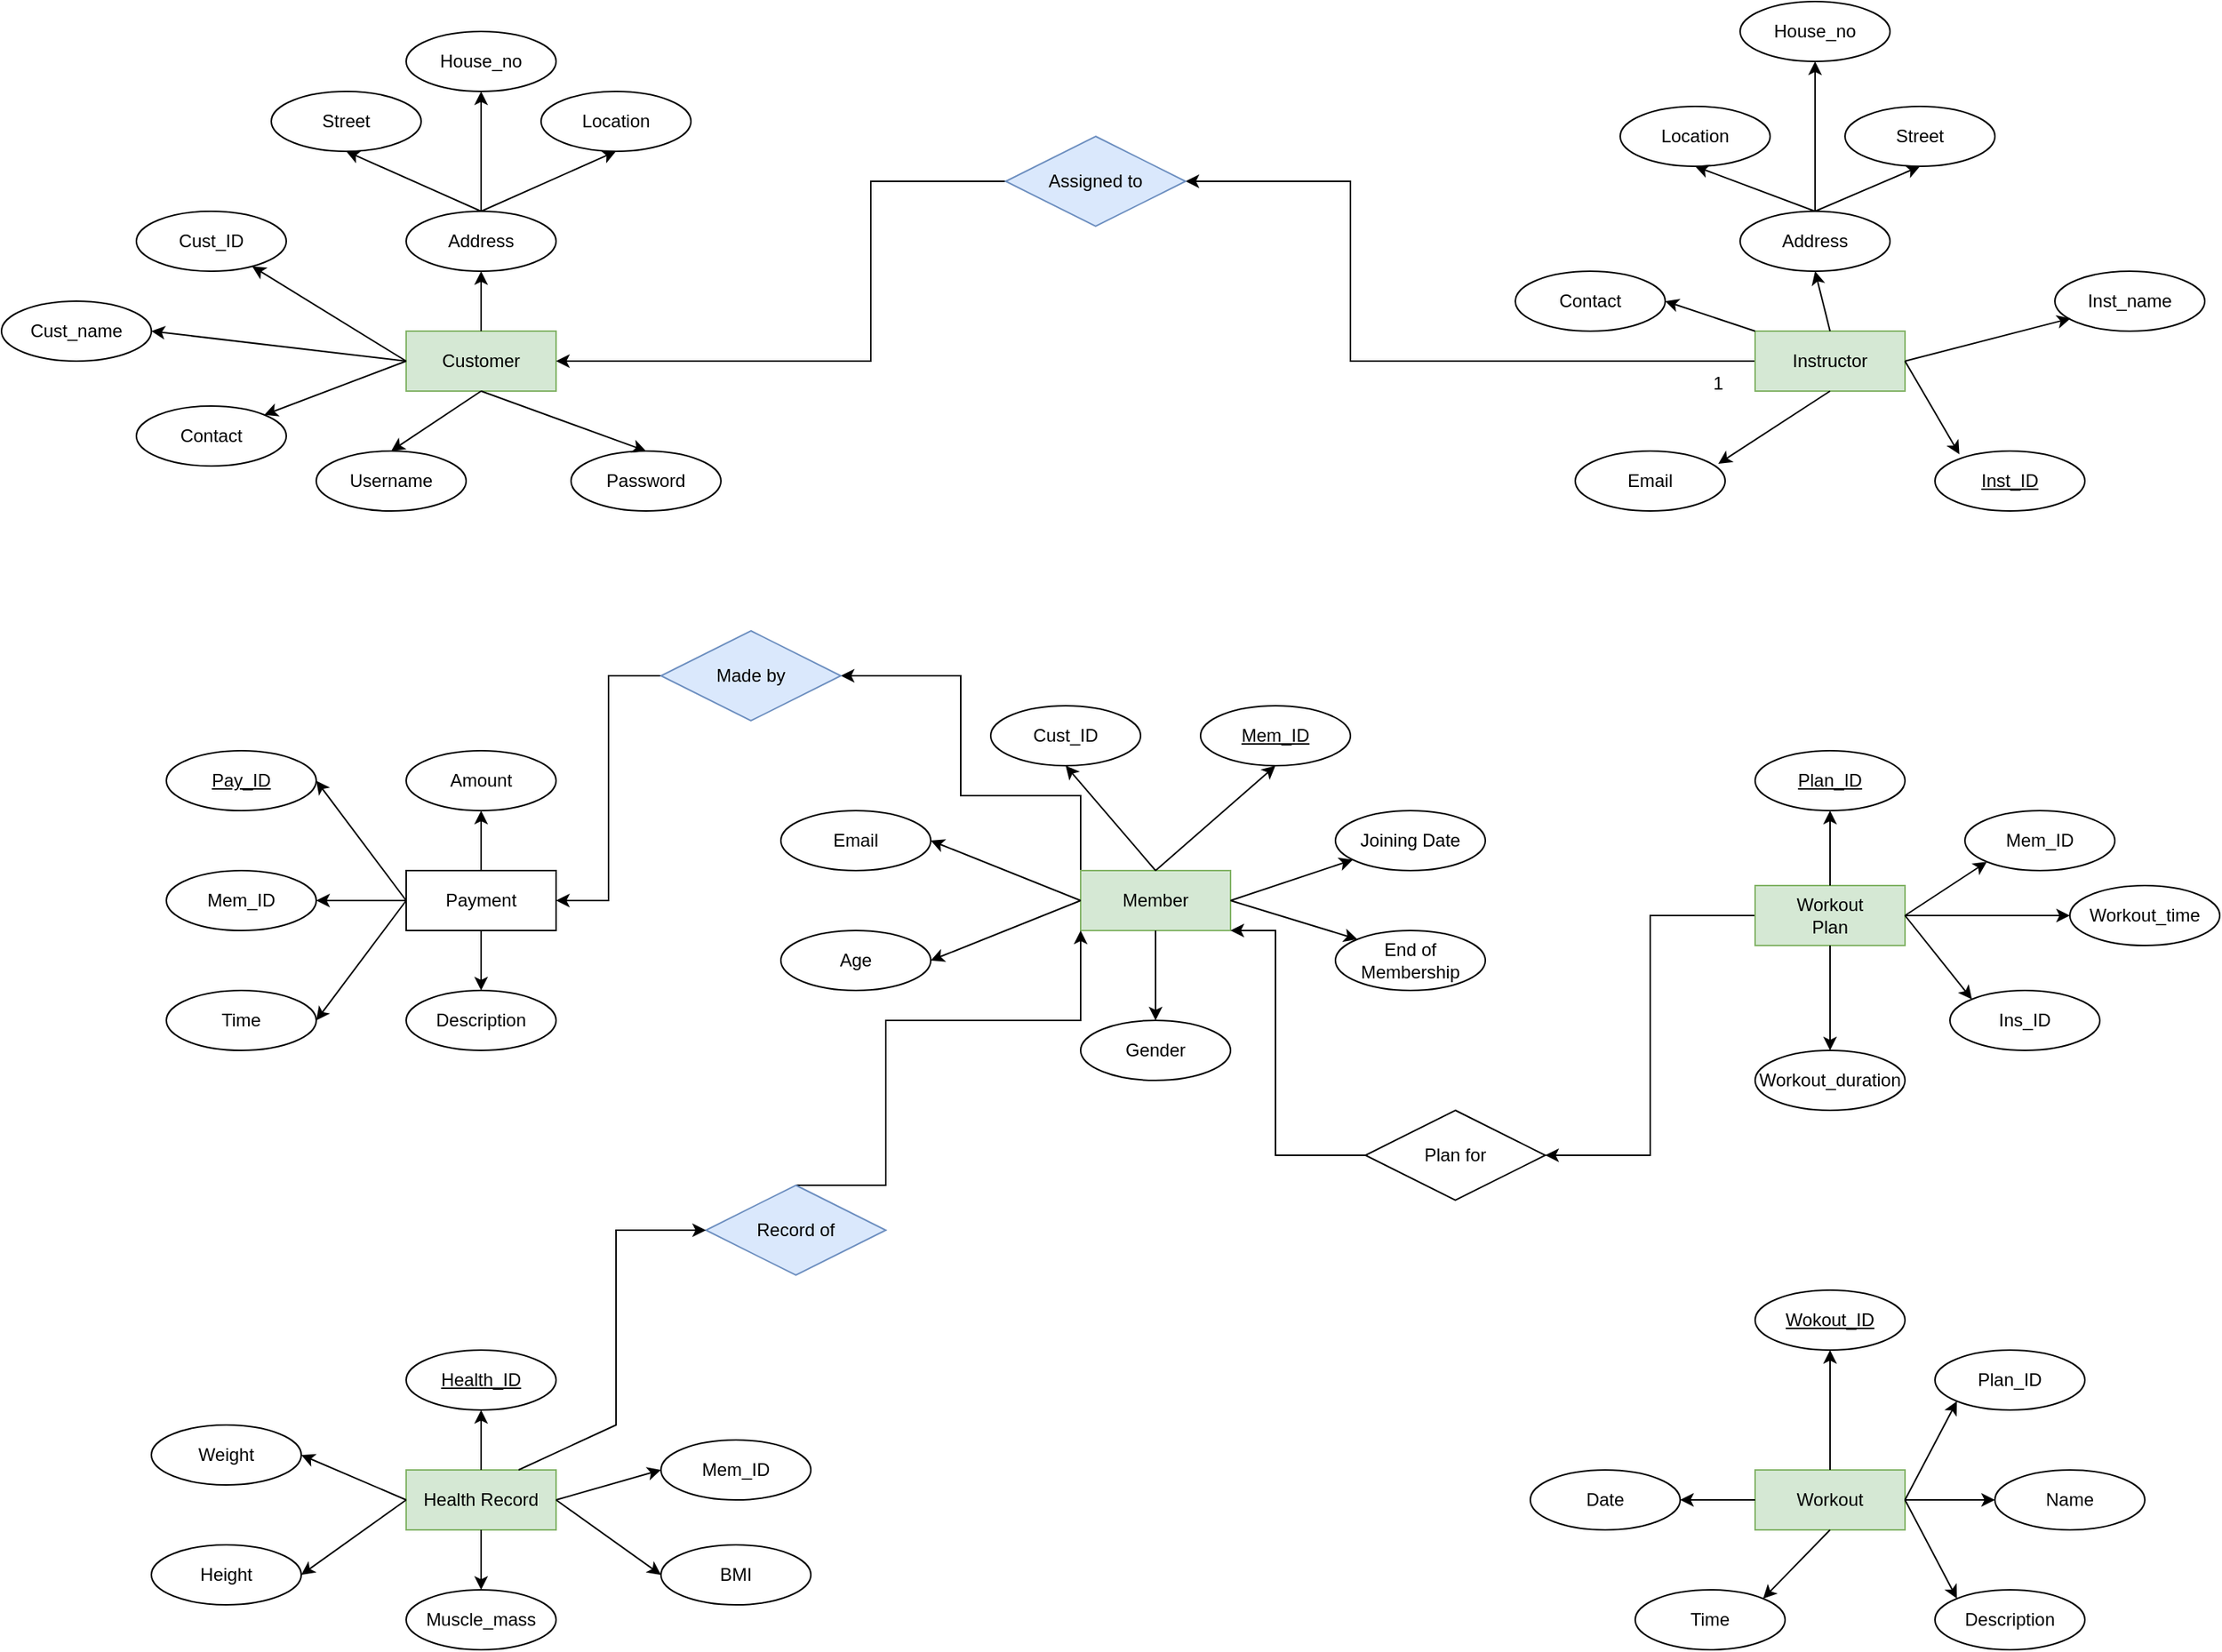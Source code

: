 <mxfile version="21.2.1" type="github">
  <diagram name="Page-1" id="tTelNtG5nTAstVyEt5DH">
    <mxGraphModel dx="2359" dy="882" grid="1" gridSize="10" guides="1" tooltips="1" connect="1" arrows="1" fold="1" page="1" pageScale="1" pageWidth="850" pageHeight="1100" math="0" shadow="0">
      <root>
        <mxCell id="0" />
        <mxCell id="1" parent="0" />
        <mxCell id="TixPq02yjRBzD6OdScwW-91" style="edgeStyle=orthogonalEdgeStyle;rounded=0;orthogonalLoop=1;jettySize=auto;html=1;exitX=0;exitY=0.5;exitDx=0;exitDy=0;entryX=1;entryY=0.5;entryDx=0;entryDy=0;" edge="1" parent="1" source="TixPq02yjRBzD6OdScwW-1" target="TixPq02yjRBzD6OdScwW-86">
          <mxGeometry relative="1" as="geometry">
            <Array as="points">
              <mxPoint x="390" y="550" />
              <mxPoint x="310" y="550" />
              <mxPoint x="310" y="470" />
            </Array>
          </mxGeometry>
        </mxCell>
        <mxCell id="TixPq02yjRBzD6OdScwW-1" value="Member" style="whiteSpace=wrap;html=1;align=center;fillColor=#d5e8d4;strokeColor=#82b366;" vertex="1" parent="1">
          <mxGeometry x="390" y="600" width="100" height="40" as="geometry" />
        </mxCell>
        <mxCell id="TixPq02yjRBzD6OdScwW-2" value="Customer" style="whiteSpace=wrap;html=1;align=center;fillColor=#d5e8d4;strokeColor=#82b366;" vertex="1" parent="1">
          <mxGeometry x="-60" y="240" width="100" height="40" as="geometry" />
        </mxCell>
        <mxCell id="TixPq02yjRBzD6OdScwW-89" style="edgeStyle=orthogonalEdgeStyle;rounded=0;orthogonalLoop=1;jettySize=auto;html=1;exitX=0;exitY=0.5;exitDx=0;exitDy=0;entryX=1;entryY=0.5;entryDx=0;entryDy=0;" edge="1" parent="1" source="TixPq02yjRBzD6OdScwW-3" target="TixPq02yjRBzD6OdScwW-87">
          <mxGeometry relative="1" as="geometry">
            <Array as="points">
              <mxPoint x="570" y="260" />
              <mxPoint x="570" y="140" />
            </Array>
          </mxGeometry>
        </mxCell>
        <mxCell id="TixPq02yjRBzD6OdScwW-3" value="Instructor" style="whiteSpace=wrap;html=1;align=center;fillColor=#d5e8d4;strokeColor=#82b366;" vertex="1" parent="1">
          <mxGeometry x="840" y="240" width="100" height="40" as="geometry" />
        </mxCell>
        <mxCell id="TixPq02yjRBzD6OdScwW-156" style="edgeStyle=orthogonalEdgeStyle;rounded=0;orthogonalLoop=1;jettySize=auto;html=1;exitX=0;exitY=0.5;exitDx=0;exitDy=0;entryX=1;entryY=0.5;entryDx=0;entryDy=0;" edge="1" parent="1" source="TixPq02yjRBzD6OdScwW-4" target="TixPq02yjRBzD6OdScwW-155">
          <mxGeometry relative="1" as="geometry" />
        </mxCell>
        <mxCell id="TixPq02yjRBzD6OdScwW-4" value="Workout&lt;br&gt;Plan" style="whiteSpace=wrap;html=1;align=center;fillColor=#d5e8d4;strokeColor=#82b366;" vertex="1" parent="1">
          <mxGeometry x="840" y="610" width="100" height="40" as="geometry" />
        </mxCell>
        <mxCell id="TixPq02yjRBzD6OdScwW-5" value="Workout" style="whiteSpace=wrap;html=1;align=center;fillColor=#d5e8d4;strokeColor=#82b366;" vertex="1" parent="1">
          <mxGeometry x="840" y="1000" width="100" height="40" as="geometry" />
        </mxCell>
        <mxCell id="TixPq02yjRBzD6OdScwW-6" value="Payment" style="whiteSpace=wrap;html=1;align=center;" vertex="1" parent="1">
          <mxGeometry x="-60" y="600" width="100" height="40" as="geometry" />
        </mxCell>
        <mxCell id="TixPq02yjRBzD6OdScwW-10" value="Health Record" style="whiteSpace=wrap;html=1;align=center;fillColor=#d5e8d4;strokeColor=#82b366;" vertex="1" parent="1">
          <mxGeometry x="-60" y="1000" width="100" height="40" as="geometry" />
        </mxCell>
        <mxCell id="TixPq02yjRBzD6OdScwW-13" value="Cust_ID" style="ellipse;whiteSpace=wrap;html=1;align=center;" vertex="1" parent="1">
          <mxGeometry x="-240" y="160" width="100" height="40" as="geometry" />
        </mxCell>
        <mxCell id="TixPq02yjRBzD6OdScwW-32" value="House_no" style="ellipse;whiteSpace=wrap;html=1;align=center;" vertex="1" parent="1">
          <mxGeometry x="-60" y="40" width="100" height="40" as="geometry" />
        </mxCell>
        <mxCell id="TixPq02yjRBzD6OdScwW-33" value="Street" style="ellipse;whiteSpace=wrap;html=1;align=center;" vertex="1" parent="1">
          <mxGeometry x="-150" y="80" width="100" height="40" as="geometry" />
        </mxCell>
        <mxCell id="TixPq02yjRBzD6OdScwW-34" value="Location" style="ellipse;whiteSpace=wrap;html=1;align=center;" vertex="1" parent="1">
          <mxGeometry x="30" y="80" width="100" height="40" as="geometry" />
        </mxCell>
        <mxCell id="TixPq02yjRBzD6OdScwW-35" value="Address" style="ellipse;whiteSpace=wrap;html=1;align=center;" vertex="1" parent="1">
          <mxGeometry x="-60" y="160" width="100" height="40" as="geometry" />
        </mxCell>
        <mxCell id="TixPq02yjRBzD6OdScwW-36" value="Cust_name" style="ellipse;whiteSpace=wrap;html=1;align=center;" vertex="1" parent="1">
          <mxGeometry x="-330" y="220" width="100" height="40" as="geometry" />
        </mxCell>
        <mxCell id="TixPq02yjRBzD6OdScwW-37" value="Contact" style="ellipse;whiteSpace=wrap;html=1;align=center;" vertex="1" parent="1">
          <mxGeometry x="-240" y="290" width="100" height="40" as="geometry" />
        </mxCell>
        <mxCell id="TixPq02yjRBzD6OdScwW-38" value="Username" style="ellipse;whiteSpace=wrap;html=1;align=center;" vertex="1" parent="1">
          <mxGeometry x="-120" y="320" width="100" height="40" as="geometry" />
        </mxCell>
        <mxCell id="TixPq02yjRBzD6OdScwW-39" value="Password" style="ellipse;whiteSpace=wrap;html=1;align=center;" vertex="1" parent="1">
          <mxGeometry x="50" y="320" width="100" height="40" as="geometry" />
        </mxCell>
        <mxCell id="TixPq02yjRBzD6OdScwW-41" value="Joining Date" style="ellipse;whiteSpace=wrap;html=1;align=center;" vertex="1" parent="1">
          <mxGeometry x="560" y="560" width="100" height="40" as="geometry" />
        </mxCell>
        <mxCell id="TixPq02yjRBzD6OdScwW-42" value="Age" style="ellipse;whiteSpace=wrap;html=1;align=center;" vertex="1" parent="1">
          <mxGeometry x="190" y="640" width="100" height="40" as="geometry" />
        </mxCell>
        <mxCell id="TixPq02yjRBzD6OdScwW-43" value="End of&lt;br&gt;Membership" style="ellipse;whiteSpace=wrap;html=1;align=center;" vertex="1" parent="1">
          <mxGeometry x="560" y="640" width="100" height="40" as="geometry" />
        </mxCell>
        <mxCell id="TixPq02yjRBzD6OdScwW-45" value="Email" style="ellipse;whiteSpace=wrap;html=1;align=center;" vertex="1" parent="1">
          <mxGeometry x="190" y="560" width="100" height="40" as="geometry" />
        </mxCell>
        <mxCell id="TixPq02yjRBzD6OdScwW-46" value="Gender" style="ellipse;whiteSpace=wrap;html=1;align=center;" vertex="1" parent="1">
          <mxGeometry x="390" y="700" width="100" height="40" as="geometry" />
        </mxCell>
        <mxCell id="TixPq02yjRBzD6OdScwW-49" value="Inst_ID" style="ellipse;whiteSpace=wrap;html=1;align=center;fontStyle=4;" vertex="1" parent="1">
          <mxGeometry x="960" y="320" width="100" height="40" as="geometry" />
        </mxCell>
        <mxCell id="TixPq02yjRBzD6OdScwW-51" value="Inst_name" style="ellipse;whiteSpace=wrap;html=1;align=center;" vertex="1" parent="1">
          <mxGeometry x="1040" y="200" width="100" height="40" as="geometry" />
        </mxCell>
        <mxCell id="TixPq02yjRBzD6OdScwW-52" value="Email" style="ellipse;whiteSpace=wrap;html=1;align=center;" vertex="1" parent="1">
          <mxGeometry x="720" y="320" width="100" height="40" as="geometry" />
        </mxCell>
        <mxCell id="TixPq02yjRBzD6OdScwW-54" value="Contact" style="ellipse;whiteSpace=wrap;html=1;align=center;" vertex="1" parent="1">
          <mxGeometry x="680" y="200" width="100" height="40" as="geometry" />
        </mxCell>
        <mxCell id="TixPq02yjRBzD6OdScwW-55" value="Address" style="ellipse;whiteSpace=wrap;html=1;align=center;" vertex="1" parent="1">
          <mxGeometry x="830" y="160" width="100" height="40" as="geometry" />
        </mxCell>
        <mxCell id="TixPq02yjRBzD6OdScwW-56" value="House_no" style="ellipse;whiteSpace=wrap;html=1;align=center;" vertex="1" parent="1">
          <mxGeometry x="830" y="20" width="100" height="40" as="geometry" />
        </mxCell>
        <mxCell id="TixPq02yjRBzD6OdScwW-57" value="Location" style="ellipse;whiteSpace=wrap;html=1;align=center;" vertex="1" parent="1">
          <mxGeometry x="750" y="90" width="100" height="40" as="geometry" />
        </mxCell>
        <mxCell id="TixPq02yjRBzD6OdScwW-58" value="Street" style="ellipse;whiteSpace=wrap;html=1;align=center;" vertex="1" parent="1">
          <mxGeometry x="900" y="90" width="100" height="40" as="geometry" />
        </mxCell>
        <mxCell id="TixPq02yjRBzD6OdScwW-59" value="Plan_ID" style="ellipse;whiteSpace=wrap;html=1;align=center;fontStyle=4;" vertex="1" parent="1">
          <mxGeometry x="840" y="520" width="100" height="40" as="geometry" />
        </mxCell>
        <mxCell id="TixPq02yjRBzD6OdScwW-60" value="Mem_ID" style="ellipse;whiteSpace=wrap;html=1;align=center;" vertex="1" parent="1">
          <mxGeometry x="980" y="560" width="100" height="40" as="geometry" />
        </mxCell>
        <mxCell id="TixPq02yjRBzD6OdScwW-62" value="Ins_ID" style="ellipse;whiteSpace=wrap;html=1;align=center;" vertex="1" parent="1">
          <mxGeometry x="970" y="680" width="100" height="40" as="geometry" />
        </mxCell>
        <mxCell id="TixPq02yjRBzD6OdScwW-63" value="Workout_time" style="ellipse;whiteSpace=wrap;html=1;align=center;" vertex="1" parent="1">
          <mxGeometry x="1050" y="610" width="100" height="40" as="geometry" />
        </mxCell>
        <mxCell id="TixPq02yjRBzD6OdScwW-64" value="Workout_duration" style="ellipse;whiteSpace=wrap;html=1;align=center;" vertex="1" parent="1">
          <mxGeometry x="840" y="720" width="100" height="40" as="geometry" />
        </mxCell>
        <mxCell id="TixPq02yjRBzD6OdScwW-66" value="Cust_ID" style="ellipse;whiteSpace=wrap;html=1;align=center;" vertex="1" parent="1">
          <mxGeometry x="330" y="490" width="100" height="40" as="geometry" />
        </mxCell>
        <mxCell id="TixPq02yjRBzD6OdScwW-67" value="Mem_ID" style="ellipse;whiteSpace=wrap;html=1;align=center;fontStyle=4;" vertex="1" parent="1">
          <mxGeometry x="470" y="490" width="100" height="40" as="geometry" />
        </mxCell>
        <mxCell id="TixPq02yjRBzD6OdScwW-70" value="Wokout_ID" style="ellipse;whiteSpace=wrap;html=1;align=center;fontStyle=4;" vertex="1" parent="1">
          <mxGeometry x="840" y="880" width="100" height="40" as="geometry" />
        </mxCell>
        <mxCell id="TixPq02yjRBzD6OdScwW-71" value="Plan_ID" style="ellipse;whiteSpace=wrap;html=1;align=center;" vertex="1" parent="1">
          <mxGeometry x="960" y="920" width="100" height="40" as="geometry" />
        </mxCell>
        <mxCell id="TixPq02yjRBzD6OdScwW-72" value="Name" style="ellipse;whiteSpace=wrap;html=1;align=center;" vertex="1" parent="1">
          <mxGeometry x="1000" y="1000" width="100" height="40" as="geometry" />
        </mxCell>
        <mxCell id="TixPq02yjRBzD6OdScwW-73" value="Description" style="ellipse;whiteSpace=wrap;html=1;align=center;" vertex="1" parent="1">
          <mxGeometry x="960" y="1080" width="100" height="40" as="geometry" />
        </mxCell>
        <mxCell id="TixPq02yjRBzD6OdScwW-74" value="Health_ID" style="ellipse;whiteSpace=wrap;html=1;align=center;fontStyle=4;" vertex="1" parent="1">
          <mxGeometry x="-60" y="920" width="100" height="40" as="geometry" />
        </mxCell>
        <mxCell id="TixPq02yjRBzD6OdScwW-75" value="Mem_ID" style="ellipse;whiteSpace=wrap;html=1;align=center;" vertex="1" parent="1">
          <mxGeometry x="110" y="980" width="100" height="40" as="geometry" />
        </mxCell>
        <mxCell id="TixPq02yjRBzD6OdScwW-76" value="Height" style="ellipse;whiteSpace=wrap;html=1;align=center;" vertex="1" parent="1">
          <mxGeometry x="-230" y="1050" width="100" height="40" as="geometry" />
        </mxCell>
        <mxCell id="TixPq02yjRBzD6OdScwW-77" value="Weight" style="ellipse;whiteSpace=wrap;html=1;align=center;" vertex="1" parent="1">
          <mxGeometry x="-230" y="970" width="100" height="40" as="geometry" />
        </mxCell>
        <mxCell id="TixPq02yjRBzD6OdScwW-78" value="BMI" style="ellipse;whiteSpace=wrap;html=1;align=center;" vertex="1" parent="1">
          <mxGeometry x="110" y="1050" width="100" height="40" as="geometry" />
        </mxCell>
        <mxCell id="TixPq02yjRBzD6OdScwW-79" value="Muscle_mass" style="ellipse;whiteSpace=wrap;html=1;align=center;" vertex="1" parent="1">
          <mxGeometry x="-60" y="1080" width="100" height="40" as="geometry" />
        </mxCell>
        <mxCell id="TixPq02yjRBzD6OdScwW-80" value="Pay_ID" style="ellipse;whiteSpace=wrap;html=1;align=center;fontStyle=4;" vertex="1" parent="1">
          <mxGeometry x="-220" y="520" width="100" height="40" as="geometry" />
        </mxCell>
        <mxCell id="TixPq02yjRBzD6OdScwW-82" value="Mem_ID" style="ellipse;whiteSpace=wrap;html=1;align=center;" vertex="1" parent="1">
          <mxGeometry x="-220" y="600" width="100" height="40" as="geometry" />
        </mxCell>
        <mxCell id="TixPq02yjRBzD6OdScwW-83" value="Amount" style="ellipse;whiteSpace=wrap;html=1;align=center;" vertex="1" parent="1">
          <mxGeometry x="-60" y="520" width="100" height="40" as="geometry" />
        </mxCell>
        <mxCell id="TixPq02yjRBzD6OdScwW-84" value="Time" style="ellipse;whiteSpace=wrap;html=1;align=center;" vertex="1" parent="1">
          <mxGeometry x="-220" y="680" width="100" height="40" as="geometry" />
        </mxCell>
        <mxCell id="TixPq02yjRBzD6OdScwW-85" value="Description" style="ellipse;whiteSpace=wrap;html=1;align=center;" vertex="1" parent="1">
          <mxGeometry x="-60" y="680" width="100" height="40" as="geometry" />
        </mxCell>
        <mxCell id="TixPq02yjRBzD6OdScwW-92" style="edgeStyle=orthogonalEdgeStyle;rounded=0;orthogonalLoop=1;jettySize=auto;html=1;exitX=0;exitY=0.5;exitDx=0;exitDy=0;entryX=1;entryY=0.5;entryDx=0;entryDy=0;" edge="1" parent="1" source="TixPq02yjRBzD6OdScwW-86" target="TixPq02yjRBzD6OdScwW-6">
          <mxGeometry relative="1" as="geometry" />
        </mxCell>
        <mxCell id="TixPq02yjRBzD6OdScwW-86" value="Made by" style="shape=rhombus;perimeter=rhombusPerimeter;whiteSpace=wrap;html=1;align=center;fillColor=#dae8fc;strokeColor=#6c8ebf;" vertex="1" parent="1">
          <mxGeometry x="110" y="440" width="120" height="60" as="geometry" />
        </mxCell>
        <mxCell id="TixPq02yjRBzD6OdScwW-90" style="edgeStyle=orthogonalEdgeStyle;rounded=0;orthogonalLoop=1;jettySize=auto;html=1;exitX=0;exitY=0.5;exitDx=0;exitDy=0;entryX=1;entryY=0.5;entryDx=0;entryDy=0;" edge="1" parent="1" source="TixPq02yjRBzD6OdScwW-87" target="TixPq02yjRBzD6OdScwW-2">
          <mxGeometry relative="1" as="geometry">
            <Array as="points">
              <mxPoint x="250" y="140" />
              <mxPoint x="250" y="260" />
            </Array>
          </mxGeometry>
        </mxCell>
        <mxCell id="TixPq02yjRBzD6OdScwW-87" value="Assigned to" style="shape=rhombus;perimeter=rhombusPerimeter;whiteSpace=wrap;html=1;align=center;fillColor=#dae8fc;strokeColor=#6c8ebf;" vertex="1" parent="1">
          <mxGeometry x="340" y="110" width="120" height="60" as="geometry" />
        </mxCell>
        <mxCell id="TixPq02yjRBzD6OdScwW-96" value="" style="endArrow=classic;html=1;rounded=0;exitX=0;exitY=0.5;exitDx=0;exitDy=0;entryX=1;entryY=0.5;entryDx=0;entryDy=0;" edge="1" parent="1" source="TixPq02yjRBzD6OdScwW-1" target="TixPq02yjRBzD6OdScwW-45">
          <mxGeometry width="50" height="50" relative="1" as="geometry">
            <mxPoint x="250" y="630" as="sourcePoint" />
            <mxPoint x="300" y="580" as="targetPoint" />
          </mxGeometry>
        </mxCell>
        <mxCell id="TixPq02yjRBzD6OdScwW-100" value="" style="endArrow=classic;html=1;rounded=0;entryX=1;entryY=0.5;entryDx=0;entryDy=0;" edge="1" parent="1" target="TixPq02yjRBzD6OdScwW-42">
          <mxGeometry width="50" height="50" relative="1" as="geometry">
            <mxPoint x="390" y="620" as="sourcePoint" />
            <mxPoint x="370" y="530" as="targetPoint" />
          </mxGeometry>
        </mxCell>
        <mxCell id="TixPq02yjRBzD6OdScwW-101" value="" style="endArrow=classic;html=1;rounded=0;exitX=0.5;exitY=0;exitDx=0;exitDy=0;entryX=0.5;entryY=1;entryDx=0;entryDy=0;" edge="1" parent="1" source="TixPq02yjRBzD6OdScwW-2" target="TixPq02yjRBzD6OdScwW-35">
          <mxGeometry width="50" height="50" relative="1" as="geometry">
            <mxPoint x="-30" y="220" as="sourcePoint" />
            <mxPoint x="20" y="170" as="targetPoint" />
          </mxGeometry>
        </mxCell>
        <mxCell id="TixPq02yjRBzD6OdScwW-102" value="" style="endArrow=classic;html=1;rounded=0;exitX=0.5;exitY=0;exitDx=0;exitDy=0;entryX=0.5;entryY=1;entryDx=0;entryDy=0;" edge="1" parent="1" source="TixPq02yjRBzD6OdScwW-35" target="TixPq02yjRBzD6OdScwW-33">
          <mxGeometry width="50" height="50" relative="1" as="geometry">
            <mxPoint x="-30" y="220" as="sourcePoint" />
            <mxPoint x="20" y="170" as="targetPoint" />
          </mxGeometry>
        </mxCell>
        <mxCell id="TixPq02yjRBzD6OdScwW-103" value="" style="endArrow=classic;html=1;rounded=0;exitX=0.5;exitY=0;exitDx=0;exitDy=0;entryX=0.5;entryY=1;entryDx=0;entryDy=0;" edge="1" parent="1" source="TixPq02yjRBzD6OdScwW-35" target="TixPq02yjRBzD6OdScwW-32">
          <mxGeometry width="50" height="50" relative="1" as="geometry">
            <mxPoint y="220" as="sourcePoint" />
            <mxPoint x="50" y="170" as="targetPoint" />
          </mxGeometry>
        </mxCell>
        <mxCell id="TixPq02yjRBzD6OdScwW-104" value="" style="endArrow=classic;html=1;rounded=0;entryX=0.5;entryY=1;entryDx=0;entryDy=0;" edge="1" parent="1" target="TixPq02yjRBzD6OdScwW-34">
          <mxGeometry width="50" height="50" relative="1" as="geometry">
            <mxPoint x="-10" y="160" as="sourcePoint" />
            <mxPoint x="50" y="170" as="targetPoint" />
          </mxGeometry>
        </mxCell>
        <mxCell id="TixPq02yjRBzD6OdScwW-105" value="" style="endArrow=classic;html=1;rounded=0;exitX=0;exitY=0.5;exitDx=0;exitDy=0;" edge="1" parent="1" source="TixPq02yjRBzD6OdScwW-2" target="TixPq02yjRBzD6OdScwW-13">
          <mxGeometry width="50" height="50" relative="1" as="geometry">
            <mxPoint x="-100" y="210" as="sourcePoint" />
            <mxPoint x="-50" y="160" as="targetPoint" />
          </mxGeometry>
        </mxCell>
        <mxCell id="TixPq02yjRBzD6OdScwW-106" value="" style="endArrow=classic;html=1;rounded=0;exitX=0;exitY=0.5;exitDx=0;exitDy=0;entryX=1;entryY=0.5;entryDx=0;entryDy=0;" edge="1" parent="1" source="TixPq02yjRBzD6OdScwW-2" target="TixPq02yjRBzD6OdScwW-36">
          <mxGeometry width="50" height="50" relative="1" as="geometry">
            <mxPoint x="-100" y="210" as="sourcePoint" />
            <mxPoint x="-50" y="160" as="targetPoint" />
          </mxGeometry>
        </mxCell>
        <mxCell id="TixPq02yjRBzD6OdScwW-107" value="" style="endArrow=classic;html=1;rounded=0;exitX=0;exitY=0.5;exitDx=0;exitDy=0;entryX=1;entryY=0;entryDx=0;entryDy=0;" edge="1" parent="1" source="TixPq02yjRBzD6OdScwW-2" target="TixPq02yjRBzD6OdScwW-37">
          <mxGeometry width="50" height="50" relative="1" as="geometry">
            <mxPoint x="30" y="230" as="sourcePoint" />
            <mxPoint x="80" y="180" as="targetPoint" />
          </mxGeometry>
        </mxCell>
        <mxCell id="TixPq02yjRBzD6OdScwW-108" value="" style="endArrow=classic;html=1;rounded=0;exitX=0.5;exitY=1;exitDx=0;exitDy=0;entryX=0.5;entryY=0;entryDx=0;entryDy=0;" edge="1" parent="1" source="TixPq02yjRBzD6OdScwW-2" target="TixPq02yjRBzD6OdScwW-38">
          <mxGeometry width="50" height="50" relative="1" as="geometry">
            <mxPoint x="-20" y="260" as="sourcePoint" />
            <mxPoint x="30" y="210" as="targetPoint" />
          </mxGeometry>
        </mxCell>
        <mxCell id="TixPq02yjRBzD6OdScwW-112" value="" style="endArrow=classic;html=1;rounded=0;exitX=0.5;exitY=1;exitDx=0;exitDy=0;entryX=0.5;entryY=0;entryDx=0;entryDy=0;" edge="1" parent="1" source="TixPq02yjRBzD6OdScwW-2" target="TixPq02yjRBzD6OdScwW-39">
          <mxGeometry width="50" height="50" relative="1" as="geometry">
            <mxPoint x="-20" y="320" as="sourcePoint" />
            <mxPoint x="30" y="270" as="targetPoint" />
          </mxGeometry>
        </mxCell>
        <mxCell id="TixPq02yjRBzD6OdScwW-113" value="" style="endArrow=classic;html=1;rounded=0;exitX=0;exitY=0.5;exitDx=0;exitDy=0;entryX=1;entryY=0.5;entryDx=0;entryDy=0;" edge="1" parent="1" source="TixPq02yjRBzD6OdScwW-6" target="TixPq02yjRBzD6OdScwW-82">
          <mxGeometry width="50" height="50" relative="1" as="geometry">
            <mxPoint x="20" y="650" as="sourcePoint" />
            <mxPoint x="70" y="600" as="targetPoint" />
          </mxGeometry>
        </mxCell>
        <mxCell id="TixPq02yjRBzD6OdScwW-114" value="" style="endArrow=classic;html=1;rounded=0;exitX=0;exitY=0.5;exitDx=0;exitDy=0;entryX=1;entryY=0.5;entryDx=0;entryDy=0;" edge="1" parent="1" source="TixPq02yjRBzD6OdScwW-6" target="TixPq02yjRBzD6OdScwW-80">
          <mxGeometry width="50" height="50" relative="1" as="geometry">
            <mxPoint x="80" y="650" as="sourcePoint" />
            <mxPoint x="130" y="600" as="targetPoint" />
          </mxGeometry>
        </mxCell>
        <mxCell id="TixPq02yjRBzD6OdScwW-115" value="" style="endArrow=classic;html=1;rounded=0;exitX=0.5;exitY=0;exitDx=0;exitDy=0;entryX=0.5;entryY=1;entryDx=0;entryDy=0;" edge="1" parent="1" source="TixPq02yjRBzD6OdScwW-6" target="TixPq02yjRBzD6OdScwW-83">
          <mxGeometry width="50" height="50" relative="1" as="geometry">
            <mxPoint x="80" y="650" as="sourcePoint" />
            <mxPoint x="130" y="600" as="targetPoint" />
          </mxGeometry>
        </mxCell>
        <mxCell id="TixPq02yjRBzD6OdScwW-116" value="" style="endArrow=classic;html=1;rounded=0;exitX=0;exitY=0.5;exitDx=0;exitDy=0;entryX=1;entryY=0.5;entryDx=0;entryDy=0;" edge="1" parent="1" source="TixPq02yjRBzD6OdScwW-6" target="TixPq02yjRBzD6OdScwW-84">
          <mxGeometry width="50" height="50" relative="1" as="geometry">
            <mxPoint x="80" y="780" as="sourcePoint" />
            <mxPoint x="130" y="730" as="targetPoint" />
          </mxGeometry>
        </mxCell>
        <mxCell id="TixPq02yjRBzD6OdScwW-117" value="" style="endArrow=classic;html=1;rounded=0;exitX=0.5;exitY=1;exitDx=0;exitDy=0;entryX=0.5;entryY=0;entryDx=0;entryDy=0;" edge="1" parent="1" source="TixPq02yjRBzD6OdScwW-6" target="TixPq02yjRBzD6OdScwW-85">
          <mxGeometry width="50" height="50" relative="1" as="geometry">
            <mxPoint x="80" y="780" as="sourcePoint" />
            <mxPoint x="130" y="730" as="targetPoint" />
          </mxGeometry>
        </mxCell>
        <mxCell id="TixPq02yjRBzD6OdScwW-119" value="" style="endArrow=classic;html=1;rounded=0;exitX=0.5;exitY=0;exitDx=0;exitDy=0;entryX=0.5;entryY=1;entryDx=0;entryDy=0;" edge="1" parent="1" source="TixPq02yjRBzD6OdScwW-1" target="TixPq02yjRBzD6OdScwW-66">
          <mxGeometry width="50" height="50" relative="1" as="geometry">
            <mxPoint x="390" y="680" as="sourcePoint" />
            <mxPoint x="440" y="630" as="targetPoint" />
          </mxGeometry>
        </mxCell>
        <mxCell id="TixPq02yjRBzD6OdScwW-120" value="" style="endArrow=classic;html=1;rounded=0;exitX=0.5;exitY=0;exitDx=0;exitDy=0;entryX=0.5;entryY=1;entryDx=0;entryDy=0;" edge="1" parent="1" source="TixPq02yjRBzD6OdScwW-1" target="TixPq02yjRBzD6OdScwW-67">
          <mxGeometry width="50" height="50" relative="1" as="geometry">
            <mxPoint x="390" y="680" as="sourcePoint" />
            <mxPoint x="440" y="630" as="targetPoint" />
          </mxGeometry>
        </mxCell>
        <mxCell id="TixPq02yjRBzD6OdScwW-121" value="" style="endArrow=classic;html=1;rounded=0;exitX=1;exitY=0.5;exitDx=0;exitDy=0;" edge="1" parent="1" source="TixPq02yjRBzD6OdScwW-1" target="TixPq02yjRBzD6OdScwW-41">
          <mxGeometry width="50" height="50" relative="1" as="geometry">
            <mxPoint x="390" y="680" as="sourcePoint" />
            <mxPoint x="440" y="630" as="targetPoint" />
          </mxGeometry>
        </mxCell>
        <mxCell id="TixPq02yjRBzD6OdScwW-122" value="" style="endArrow=classic;html=1;rounded=0;entryX=0;entryY=0;entryDx=0;entryDy=0;exitX=1;exitY=0.5;exitDx=0;exitDy=0;" edge="1" parent="1" source="TixPq02yjRBzD6OdScwW-1" target="TixPq02yjRBzD6OdScwW-43">
          <mxGeometry width="50" height="50" relative="1" as="geometry">
            <mxPoint x="390" y="680" as="sourcePoint" />
            <mxPoint x="440" y="630" as="targetPoint" />
          </mxGeometry>
        </mxCell>
        <mxCell id="TixPq02yjRBzD6OdScwW-123" value="" style="endArrow=classic;html=1;rounded=0;exitX=0.5;exitY=1;exitDx=0;exitDy=0;entryX=0.5;entryY=0;entryDx=0;entryDy=0;" edge="1" parent="1" source="TixPq02yjRBzD6OdScwW-1" target="TixPq02yjRBzD6OdScwW-46">
          <mxGeometry width="50" height="50" relative="1" as="geometry">
            <mxPoint x="390" y="680" as="sourcePoint" />
            <mxPoint x="440" y="630" as="targetPoint" />
          </mxGeometry>
        </mxCell>
        <mxCell id="TixPq02yjRBzD6OdScwW-124" value="" style="endArrow=classic;html=1;rounded=0;entryX=0.5;entryY=1;entryDx=0;entryDy=0;exitX=0.5;exitY=0;exitDx=0;exitDy=0;" edge="1" parent="1" source="TixPq02yjRBzD6OdScwW-3" target="TixPq02yjRBzD6OdScwW-55">
          <mxGeometry width="50" height="50" relative="1" as="geometry">
            <mxPoint x="900" y="350" as="sourcePoint" />
            <mxPoint x="950" y="300" as="targetPoint" />
          </mxGeometry>
        </mxCell>
        <mxCell id="TixPq02yjRBzD6OdScwW-125" value="" style="endArrow=classic;html=1;rounded=0;exitX=0.5;exitY=0;exitDx=0;exitDy=0;entryX=0.5;entryY=1;entryDx=0;entryDy=0;" edge="1" parent="1" source="TixPq02yjRBzD6OdScwW-55" target="TixPq02yjRBzD6OdScwW-57">
          <mxGeometry width="50" height="50" relative="1" as="geometry">
            <mxPoint x="900" y="350" as="sourcePoint" />
            <mxPoint x="950" y="300" as="targetPoint" />
          </mxGeometry>
        </mxCell>
        <mxCell id="TixPq02yjRBzD6OdScwW-126" value="" style="endArrow=classic;html=1;rounded=0;entryX=0.5;entryY=1;entryDx=0;entryDy=0;" edge="1" parent="1" target="TixPq02yjRBzD6OdScwW-58">
          <mxGeometry width="50" height="50" relative="1" as="geometry">
            <mxPoint x="880" y="160" as="sourcePoint" />
            <mxPoint x="950" y="300" as="targetPoint" />
          </mxGeometry>
        </mxCell>
        <mxCell id="TixPq02yjRBzD6OdScwW-127" value="" style="endArrow=classic;html=1;rounded=0;entryX=0.5;entryY=1;entryDx=0;entryDy=0;" edge="1" parent="1" source="TixPq02yjRBzD6OdScwW-55" target="TixPq02yjRBzD6OdScwW-56">
          <mxGeometry width="50" height="50" relative="1" as="geometry">
            <mxPoint x="900" y="350" as="sourcePoint" />
            <mxPoint x="950" y="300" as="targetPoint" />
          </mxGeometry>
        </mxCell>
        <mxCell id="TixPq02yjRBzD6OdScwW-128" value="" style="endArrow=classic;html=1;rounded=0;entryX=0.105;entryY=0.787;entryDx=0;entryDy=0;entryPerimeter=0;exitX=1;exitY=0.5;exitDx=0;exitDy=0;" edge="1" parent="1" source="TixPq02yjRBzD6OdScwW-3" target="TixPq02yjRBzD6OdScwW-51">
          <mxGeometry width="50" height="50" relative="1" as="geometry">
            <mxPoint x="1040" y="350" as="sourcePoint" />
            <mxPoint x="1090" y="300" as="targetPoint" />
          </mxGeometry>
        </mxCell>
        <mxCell id="TixPq02yjRBzD6OdScwW-129" value="" style="endArrow=classic;html=1;rounded=0;entryX=0.163;entryY=0.055;entryDx=0;entryDy=0;entryPerimeter=0;" edge="1" parent="1" target="TixPq02yjRBzD6OdScwW-49">
          <mxGeometry width="50" height="50" relative="1" as="geometry">
            <mxPoint x="940" y="260" as="sourcePoint" />
            <mxPoint x="1090" y="300" as="targetPoint" />
          </mxGeometry>
        </mxCell>
        <mxCell id="TixPq02yjRBzD6OdScwW-130" value="" style="endArrow=classic;html=1;rounded=0;entryX=1;entryY=0.5;entryDx=0;entryDy=0;exitX=0;exitY=0;exitDx=0;exitDy=0;" edge="1" parent="1" source="TixPq02yjRBzD6OdScwW-3" target="TixPq02yjRBzD6OdScwW-54">
          <mxGeometry width="50" height="50" relative="1" as="geometry">
            <mxPoint x="770" y="310" as="sourcePoint" />
            <mxPoint x="820" y="260" as="targetPoint" />
          </mxGeometry>
        </mxCell>
        <mxCell id="TixPq02yjRBzD6OdScwW-131" value="" style="endArrow=classic;html=1;rounded=0;exitX=0.5;exitY=1;exitDx=0;exitDy=0;entryX=0.954;entryY=0.214;entryDx=0;entryDy=0;entryPerimeter=0;" edge="1" parent="1" source="TixPq02yjRBzD6OdScwW-3" target="TixPq02yjRBzD6OdScwW-52">
          <mxGeometry width="50" height="50" relative="1" as="geometry">
            <mxPoint x="770" y="310" as="sourcePoint" />
            <mxPoint x="820" y="260" as="targetPoint" />
          </mxGeometry>
        </mxCell>
        <mxCell id="TixPq02yjRBzD6OdScwW-132" value="1" style="text;html=1;align=center;verticalAlign=middle;resizable=0;points=[];autosize=1;strokeColor=none;fillColor=none;" vertex="1" parent="1">
          <mxGeometry x="800" y="260" width="30" height="30" as="geometry" />
        </mxCell>
        <mxCell id="TixPq02yjRBzD6OdScwW-133" value="" style="endArrow=classic;html=1;rounded=0;entryX=0.5;entryY=1;entryDx=0;entryDy=0;exitX=0.5;exitY=0;exitDx=0;exitDy=0;" edge="1" parent="1" source="TixPq02yjRBzD6OdScwW-4" target="TixPq02yjRBzD6OdScwW-59">
          <mxGeometry width="50" height="50" relative="1" as="geometry">
            <mxPoint x="640" y="820" as="sourcePoint" />
            <mxPoint x="690" y="770" as="targetPoint" />
          </mxGeometry>
        </mxCell>
        <mxCell id="TixPq02yjRBzD6OdScwW-134" value="" style="endArrow=classic;html=1;rounded=0;entryX=0;entryY=1;entryDx=0;entryDy=0;exitX=1;exitY=0.5;exitDx=0;exitDy=0;" edge="1" parent="1" source="TixPq02yjRBzD6OdScwW-4" target="TixPq02yjRBzD6OdScwW-60">
          <mxGeometry width="50" height="50" relative="1" as="geometry">
            <mxPoint x="890" y="720" as="sourcePoint" />
            <mxPoint x="940" y="670" as="targetPoint" />
          </mxGeometry>
        </mxCell>
        <mxCell id="TixPq02yjRBzD6OdScwW-135" value="" style="endArrow=classic;html=1;rounded=0;entryX=0;entryY=0.5;entryDx=0;entryDy=0;" edge="1" parent="1" target="TixPq02yjRBzD6OdScwW-63">
          <mxGeometry width="50" height="50" relative="1" as="geometry">
            <mxPoint x="940" y="630" as="sourcePoint" />
            <mxPoint x="940" y="670" as="targetPoint" />
          </mxGeometry>
        </mxCell>
        <mxCell id="TixPq02yjRBzD6OdScwW-136" value="" style="endArrow=classic;html=1;rounded=0;entryX=0;entryY=0;entryDx=0;entryDy=0;exitX=1;exitY=0.5;exitDx=0;exitDy=0;" edge="1" parent="1" source="TixPq02yjRBzD6OdScwW-4" target="TixPq02yjRBzD6OdScwW-62">
          <mxGeometry width="50" height="50" relative="1" as="geometry">
            <mxPoint x="890" y="720" as="sourcePoint" />
            <mxPoint x="940" y="670" as="targetPoint" />
          </mxGeometry>
        </mxCell>
        <mxCell id="TixPq02yjRBzD6OdScwW-137" value="" style="endArrow=classic;html=1;rounded=0;exitX=0.5;exitY=1;exitDx=0;exitDy=0;entryX=0.5;entryY=0;entryDx=0;entryDy=0;" edge="1" parent="1" source="TixPq02yjRBzD6OdScwW-4" target="TixPq02yjRBzD6OdScwW-64">
          <mxGeometry width="50" height="50" relative="1" as="geometry">
            <mxPoint x="860" y="720" as="sourcePoint" />
            <mxPoint x="910" y="670" as="targetPoint" />
          </mxGeometry>
        </mxCell>
        <mxCell id="TixPq02yjRBzD6OdScwW-138" value="" style="endArrow=classic;html=1;rounded=0;entryX=0.5;entryY=1;entryDx=0;entryDy=0;exitX=0.5;exitY=0;exitDx=0;exitDy=0;" edge="1" parent="1" source="TixPq02yjRBzD6OdScwW-5" target="TixPq02yjRBzD6OdScwW-70">
          <mxGeometry width="50" height="50" relative="1" as="geometry">
            <mxPoint x="840" y="1060" as="sourcePoint" />
            <mxPoint x="890" y="1010" as="targetPoint" />
          </mxGeometry>
        </mxCell>
        <mxCell id="TixPq02yjRBzD6OdScwW-139" value="" style="endArrow=classic;html=1;rounded=0;entryX=0;entryY=1;entryDx=0;entryDy=0;" edge="1" parent="1" target="TixPq02yjRBzD6OdScwW-71">
          <mxGeometry width="50" height="50" relative="1" as="geometry">
            <mxPoint x="940" y="1020" as="sourcePoint" />
            <mxPoint x="890" y="1010" as="targetPoint" />
          </mxGeometry>
        </mxCell>
        <mxCell id="TixPq02yjRBzD6OdScwW-140" value="" style="endArrow=classic;html=1;rounded=0;entryX=0;entryY=0.5;entryDx=0;entryDy=0;exitX=1;exitY=0.5;exitDx=0;exitDy=0;" edge="1" parent="1" source="TixPq02yjRBzD6OdScwW-5" target="TixPq02yjRBzD6OdScwW-72">
          <mxGeometry width="50" height="50" relative="1" as="geometry">
            <mxPoint x="840" y="1060" as="sourcePoint" />
            <mxPoint x="890" y="1010" as="targetPoint" />
          </mxGeometry>
        </mxCell>
        <mxCell id="TixPq02yjRBzD6OdScwW-141" value="" style="endArrow=classic;html=1;rounded=0;exitX=1;exitY=0.5;exitDx=0;exitDy=0;entryX=0;entryY=0;entryDx=0;entryDy=0;" edge="1" parent="1" source="TixPq02yjRBzD6OdScwW-5" target="TixPq02yjRBzD6OdScwW-73">
          <mxGeometry width="50" height="50" relative="1" as="geometry">
            <mxPoint x="840" y="1060" as="sourcePoint" />
            <mxPoint x="890" y="1010" as="targetPoint" />
          </mxGeometry>
        </mxCell>
        <mxCell id="TixPq02yjRBzD6OdScwW-142" value="Date" style="ellipse;whiteSpace=wrap;html=1;align=center;" vertex="1" parent="1">
          <mxGeometry x="690" y="1000" width="100" height="40" as="geometry" />
        </mxCell>
        <mxCell id="TixPq02yjRBzD6OdScwW-143" value="Time" style="ellipse;whiteSpace=wrap;html=1;align=center;" vertex="1" parent="1">
          <mxGeometry x="760" y="1080" width="100" height="40" as="geometry" />
        </mxCell>
        <mxCell id="TixPq02yjRBzD6OdScwW-144" value="" style="endArrow=classic;html=1;rounded=0;exitX=0;exitY=0.5;exitDx=0;exitDy=0;entryX=1;entryY=0.5;entryDx=0;entryDy=0;" edge="1" parent="1" source="TixPq02yjRBzD6OdScwW-5" target="TixPq02yjRBzD6OdScwW-142">
          <mxGeometry width="50" height="50" relative="1" as="geometry">
            <mxPoint x="740" y="1060" as="sourcePoint" />
            <mxPoint x="790" y="1020" as="targetPoint" />
          </mxGeometry>
        </mxCell>
        <mxCell id="TixPq02yjRBzD6OdScwW-145" value="" style="endArrow=classic;html=1;rounded=0;entryX=1;entryY=0;entryDx=0;entryDy=0;" edge="1" parent="1" target="TixPq02yjRBzD6OdScwW-143">
          <mxGeometry width="50" height="50" relative="1" as="geometry">
            <mxPoint x="890" y="1040" as="sourcePoint" />
            <mxPoint x="790" y="1020" as="targetPoint" />
          </mxGeometry>
        </mxCell>
        <mxCell id="TixPq02yjRBzD6OdScwW-146" value="" style="endArrow=classic;html=1;rounded=0;entryX=0.5;entryY=1;entryDx=0;entryDy=0;exitX=0.5;exitY=0;exitDx=0;exitDy=0;" edge="1" parent="1" source="TixPq02yjRBzD6OdScwW-10" target="TixPq02yjRBzD6OdScwW-74">
          <mxGeometry width="50" height="50" relative="1" as="geometry">
            <mxPoint x="160" y="1100" as="sourcePoint" />
            <mxPoint x="210" y="1050" as="targetPoint" />
          </mxGeometry>
        </mxCell>
        <mxCell id="TixPq02yjRBzD6OdScwW-147" value="" style="endArrow=classic;html=1;rounded=0;exitX=0;exitY=0.5;exitDx=0;exitDy=0;entryX=1;entryY=0.5;entryDx=0;entryDy=0;" edge="1" parent="1" source="TixPq02yjRBzD6OdScwW-10" target="TixPq02yjRBzD6OdScwW-77">
          <mxGeometry width="50" height="50" relative="1" as="geometry">
            <mxPoint y="1090" as="sourcePoint" />
            <mxPoint x="-150" y="1000" as="targetPoint" />
          </mxGeometry>
        </mxCell>
        <mxCell id="TixPq02yjRBzD6OdScwW-148" value="" style="endArrow=classic;html=1;rounded=0;entryX=1;entryY=0.5;entryDx=0;entryDy=0;" edge="1" parent="1" target="TixPq02yjRBzD6OdScwW-76">
          <mxGeometry width="50" height="50" relative="1" as="geometry">
            <mxPoint x="-60" y="1020" as="sourcePoint" />
            <mxPoint x="50" y="1040" as="targetPoint" />
          </mxGeometry>
        </mxCell>
        <mxCell id="TixPq02yjRBzD6OdScwW-149" value="" style="endArrow=classic;html=1;rounded=0;exitX=1;exitY=0.5;exitDx=0;exitDy=0;entryX=0;entryY=0.5;entryDx=0;entryDy=0;" edge="1" parent="1" source="TixPq02yjRBzD6OdScwW-10" target="TixPq02yjRBzD6OdScwW-75">
          <mxGeometry width="50" height="50" relative="1" as="geometry">
            <mxPoint y="1090" as="sourcePoint" />
            <mxPoint x="50" y="1040" as="targetPoint" />
          </mxGeometry>
        </mxCell>
        <mxCell id="TixPq02yjRBzD6OdScwW-150" value="" style="endArrow=classic;html=1;rounded=0;exitX=0.5;exitY=1;exitDx=0;exitDy=0;entryX=0.5;entryY=0;entryDx=0;entryDy=0;" edge="1" parent="1" source="TixPq02yjRBzD6OdScwW-10" target="TixPq02yjRBzD6OdScwW-79">
          <mxGeometry width="50" height="50" relative="1" as="geometry">
            <mxPoint y="1090" as="sourcePoint" />
            <mxPoint x="50" y="1040" as="targetPoint" />
          </mxGeometry>
        </mxCell>
        <mxCell id="TixPq02yjRBzD6OdScwW-151" value="" style="endArrow=classic;html=1;rounded=0;entryX=0;entryY=0.5;entryDx=0;entryDy=0;exitX=1;exitY=0.5;exitDx=0;exitDy=0;" edge="1" parent="1" source="TixPq02yjRBzD6OdScwW-10" target="TixPq02yjRBzD6OdScwW-78">
          <mxGeometry width="50" height="50" relative="1" as="geometry">
            <mxPoint y="1090" as="sourcePoint" />
            <mxPoint x="50" y="1040" as="targetPoint" />
          </mxGeometry>
        </mxCell>
        <mxCell id="TixPq02yjRBzD6OdScwW-153" style="edgeStyle=orthogonalEdgeStyle;rounded=0;orthogonalLoop=1;jettySize=auto;html=1;exitX=0.5;exitY=0;exitDx=0;exitDy=0;entryX=0;entryY=1;entryDx=0;entryDy=0;" edge="1" parent="1" source="TixPq02yjRBzD6OdScwW-152" target="TixPq02yjRBzD6OdScwW-1">
          <mxGeometry relative="1" as="geometry">
            <Array as="points">
              <mxPoint x="260" y="810" />
              <mxPoint x="260" y="700" />
              <mxPoint x="390" y="700" />
            </Array>
          </mxGeometry>
        </mxCell>
        <mxCell id="TixPq02yjRBzD6OdScwW-152" value="Record of" style="shape=rhombus;perimeter=rhombusPerimeter;whiteSpace=wrap;html=1;align=center;fillColor=#dae8fc;strokeColor=#6c8ebf;" vertex="1" parent="1">
          <mxGeometry x="140" y="810" width="120" height="60" as="geometry" />
        </mxCell>
        <mxCell id="TixPq02yjRBzD6OdScwW-154" value="" style="endArrow=classic;html=1;rounded=0;exitX=0.75;exitY=0;exitDx=0;exitDy=0;entryX=0;entryY=0.5;entryDx=0;entryDy=0;" edge="1" parent="1" source="TixPq02yjRBzD6OdScwW-10" target="TixPq02yjRBzD6OdScwW-152">
          <mxGeometry width="50" height="50" relative="1" as="geometry">
            <mxPoint x="170" y="850" as="sourcePoint" />
            <mxPoint x="220" y="800" as="targetPoint" />
            <Array as="points">
              <mxPoint x="80" y="970" />
              <mxPoint x="80" y="840" />
            </Array>
          </mxGeometry>
        </mxCell>
        <mxCell id="TixPq02yjRBzD6OdScwW-157" style="edgeStyle=orthogonalEdgeStyle;rounded=0;orthogonalLoop=1;jettySize=auto;html=1;entryX=1;entryY=1;entryDx=0;entryDy=0;" edge="1" parent="1" source="TixPq02yjRBzD6OdScwW-155" target="TixPq02yjRBzD6OdScwW-1">
          <mxGeometry relative="1" as="geometry">
            <Array as="points">
              <mxPoint x="520" y="790" />
              <mxPoint x="520" y="640" />
            </Array>
          </mxGeometry>
        </mxCell>
        <mxCell id="TixPq02yjRBzD6OdScwW-155" value="Plan for" style="shape=rhombus;perimeter=rhombusPerimeter;whiteSpace=wrap;html=1;align=center;" vertex="1" parent="1">
          <mxGeometry x="580" y="760" width="120" height="60" as="geometry" />
        </mxCell>
      </root>
    </mxGraphModel>
  </diagram>
</mxfile>
